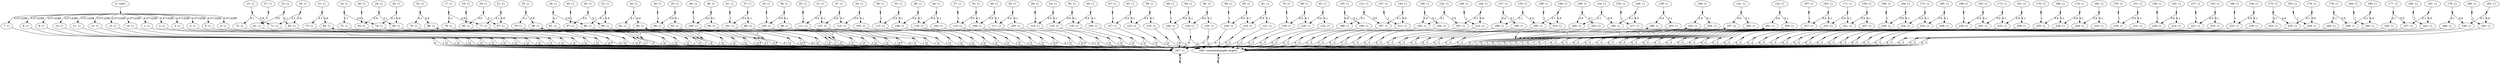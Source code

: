 digraph model {
	0 [ label = "0: {init}" ];
	1 [ label = "1: {}" ];
	2 [ label = "2: {}" ];
	3 [ label = "3: {}" ];
	4 [ label = "4: {}" ];
	5 [ label = "5: {}" ];
	6 [ label = "6: {}" ];
	7 [ label = "7: {}" ];
	8 [ label = "8: {}" ];
	9 [ label = "9: {}" ];
	10 [ label = "10: {}" ];
	11 [ label = "11: {}" ];
	12 [ label = "12: {}" ];
	13 [ label = "13: {}" ];
	14 [ label = "14: {}" ];
	15 [ label = "15: {}" ];
	16 [ label = "16: {}" ];
	17 [ label = "17: {}" ];
	18 [ label = "18: {}" ];
	19 [ label = "19: {}" ];
	20 [ label = "20: {}" ];
	21 [ label = "21: {}" ];
	22 [ label = "22: {}" ];
	23 [ label = "23: {}" ];
	24 [ label = "24: {}" ];
	25 [ label = "25: {}" ];
	26 [ label = "26: {}" ];
	27 [ label = "27: {}" ];
	28 [ label = "28: {}" ];
	29 [ label = "29: {}" ];
	30 [ label = "30: {}" ];
	31 [ label = "31: {}" ];
	32 [ label = "32: {}" ];
	33 [ label = "33: {}" ];
	34 [ label = "34: {}" ];
	35 [ label = "35: {}" ];
	36 [ label = "36: {}" ];
	37 [ label = "37: {}" ];
	38 [ label = "38: {}" ];
	39 [ label = "39: {}" ];
	40 [ label = "40: {}" ];
	41 [ label = "41: {}" ];
	42 [ label = "42: {}" ];
	43 [ label = "43: {}" ];
	44 [ label = "44: {}" ];
	45 [ label = "45: {}" ];
	46 [ label = "46: {}" ];
	47 [ label = "47: {}" ];
	48 [ label = "48: {}" ];
	49 [ label = "49: {}" ];
	50 [ label = "50: {}" ];
	51 [ label = "51: {}" ];
	52 [ label = "52: {}" ];
	53 [ label = "53: {}" ];
	54 [ label = "54: {}" ];
	55 [ label = "55: {}" ];
	56 [ label = "56: {}" ];
	57 [ label = "57: {}" ];
	58 [ label = "58: {}" ];
	59 [ label = "59: {}" ];
	60 [ label = "60: {}" ];
	61 [ label = "61: {}" ];
	62 [ label = "62: {}" ];
	63 [ label = "63: {}" ];
	64 [ label = "64: {}" ];
	65 [ label = "65: {}" ];
	66 [ label = "66: {}" ];
	67 [ label = "67: {}" ];
	68 [ label = "68: {}" ];
	69 [ label = "69: {}" ];
	70 [ label = "70: {}" ];
	71 [ label = "71: {}" ];
	72 [ label = "72: {}" ];
	73 [ label = "73: {}" ];
	74 [ label = "74: {}" ];
	75 [ label = "75: {}" ];
	76 [ label = "76: {}" ];
	77 [ label = "77: {}" ];
	78 [ label = "78: {}" ];
	79 [ label = "79: {}" ];
	80 [ label = "80: {}" ];
	81 [ label = "81: {}" ];
	82 [ label = "82: {}" ];
	83 [ label = "83: {}" ];
	84 [ label = "84: {}" ];
	85 [ label = "85: {}" ];
	86 [ label = "86: {}" ];
	87 [ label = "87: {}" ];
	88 [ label = "88: {}" ];
	89 [ label = "89: {}" ];
	90 [ label = "90: {}" ];
	91 [ label = "91: {}" ];
	92 [ label = "92: {}" ];
	93 [ label = "93: {}" ];
	94 [ label = "94: {}" ];
	95 [ label = "95: {}" ];
	96 [ label = "96: {}" ];
	97 [ label = "97: {}" ];
	98 [ label = "98: {}" ];
	99 [ label = "99: {}" ];
	100 [ label = "100: {}" ];
	101 [ label = "101: {}" ];
	102 [ label = "102: {}" ];
	103 [ label = "103: {}" ];
	104 [ label = "104: {}" ];
	105 [ label = "105: {}" ];
	106 [ label = "106: {}" ];
	107 [ label = "107: {}" ];
	108 [ label = "108: {}" ];
	109 [ label = "109: {}" ];
	110 [ label = "110: {}" ];
	111 [ label = "111: {}" ];
	112 [ label = "112: {}" ];
	113 [ label = "113: {}" ];
	114 [ label = "114: {}" ];
	115 [ label = "115: {}" ];
	116 [ label = "116: {}" ];
	117 [ label = "117: {}" ];
	118 [ label = "118: {}" ];
	119 [ label = "119: {}" ];
	120 [ label = "120: {}" ];
	121 [ label = "121: {}" ];
	122 [ label = "122: {}" ];
	123 [ label = "123: {}" ];
	124 [ label = "124: {}" ];
	125 [ label = "125: {}" ];
	126 [ label = "126: {}" ];
	127 [ label = "127: {}" ];
	128 [ label = "128: {}" ];
	129 [ label = "129: {}" ];
	130 [ label = "130: {}" ];
	131 [ label = "131: {}" ];
	132 [ label = "132: {}" ];
	133 [ label = "133: {}" ];
	134 [ label = "134: {}" ];
	135 [ label = "135: {}" ];
	136 [ label = "136: {}" ];
	137 [ label = "137: {}" ];
	138 [ label = "138: {}" ];
	139 [ label = "139: {}" ];
	140 [ label = "140: {}" ];
	141 [ label = "141: {}" ];
	142 [ label = "142: {}" ];
	143 [ label = "143: {}" ];
	144 [ label = "144: {}" ];
	145 [ label = "145: {}" ];
	146 [ label = "146: {}" ];
	147 [ label = "147: {}" ];
	148 [ label = "148: {}" ];
	149 [ label = "149: {}" ];
	150 [ label = "150: {}" ];
	151 [ label = "151: {}" ];
	152 [ label = "152: {}" ];
	153 [ label = "153: {}" ];
	154 [ label = "154: {}" ];
	155 [ label = "155: {}" ];
	156 [ label = "156: {}" ];
	157 [ label = "157: {}" ];
	158 [ label = "158: {}" ];
	159 [ label = "159: {}" ];
	160 [ label = "160: {}" ];
	161 [ label = "161: {}" ];
	162 [ label = "162: {}" ];
	163 [ label = "163: {}" ];
	164 [ label = "164: {}" ];
	165 [ label = "165: {}" ];
	166 [ label = "166: {}" ];
	167 [ label = "167: {}" ];
	168 [ label = "168: {}" ];
	169 [ label = "169: {}" ];
	170 [ label = "170: {}" ];
	171 [ label = "171: {}" ];
	172 [ label = "172: {}" ];
	173 [ label = "173: {}" ];
	174 [ label = "174: {}" ];
	175 [ label = "175: {}" ];
	176 [ label = "176: {}" ];
	177 [ label = "177: {}" ];
	178 [ label = "178: {}" ];
	179 [ label = "179: {}" ];
	180 [ label = "180: {}" ];
	181 [ label = "181: {}" ];
	182 [ label = "182: {}" ];
	183 [ label = "183: {}" ];
	184 [ label = "184: {}" ];
	185 [ label = "185: {}" ];
	186 [ label = "186: {}" ];
	187 [ label = "187: {}" ];
	188 [ label = "188: {}" ];
	189 [ label = "189: {}" ];
	190 [ label = "190: {}" ];
	191 [ label = "191: {}" ];
	192 [ label = "192: {}" ];
	193 [ label = "193: {}" ];
	194 [ label = "194: {}" ];
	195 [ label = "195: {}" ];
	196 [ label = "196: {}" ];
	197 [ label = "197: {}" ];
	198 [ label = "198: {}" ];
	199 [ label = "199: {}" ];
	200 [ label = "200: {}" ];
	201 [ label = "201: {}" ];
	202 [ label = "202: {}" ];
	203 [ label = "203: {}" ];
	204 [ label = "204: {}" ];
	205 [ label = "205: {}" ];
	206 [ label = "206: {}" ];
	207 [ label = "207: {}" ];
	208 [ label = "208: {}" ];
	209 [ label = "209: {}" ];
	210 [ label = "210: {}" ];
	211 [ label = "211: {}" ];
	212 [ label = "212: {}" ];
	213 [ label = "213: {}" ];
	214 [ label = "214: {}" ];
	215 [ label = "215: {}" ];
	216 [ label = "216: {}" ];
	217 [ label = "217: {}" ];
	218 [ label = "218: {}" ];
	219 [ label = "219: {}" ];
	220 [ label = "220: {}" ];
	221 [ label = "221: {}" ];
	222 [ label = "222: {}" ];
	223 [ label = "223: {}" ];
	224 [ label = "224: {}" ];
	225 [ label = "225: {}" ];
	226 [ label = "226: {}" ];
	227 [ label = "227: {}" ];
	228 [ label = "228: {}" ];
	229 [ label = "229: {}" ];
	230 [ label = "230: {}" ];
	231 [ label = "231: {}" ];
	232 [ label = "232: {}" ];
	233 [ label = "233: {}" ];
	234 [ label = "234: {}" ];
	235 [ label = "235: {}" ];
	236 [ label = "236: {}" ];
	237 [ label = "237: {}" ];
	238 [ label = "238: {}" ];
	239 [ label = "239: {}" ];
	240 [ label = "240: {}" ];
	241 [ label = "241: {}" ];
	242 [ label = "242: {}" ];
	243 [ label = "243: {}" ];
	244 [ label = "244: {}" ];
	245 [ label = "245: {}" ];
	246 [ label = "246: {}" ];
	247 [ label = "247: {}" ];
	248 [ label = "248: {counterexample_target}" ];
	"0c0" [shape = "point"];
	0 -> "0c0";
	"0c0" -> 1 [ label= "0.0714286" ];
	"0c0" -> 2 [ label= "0.0714286" ];
	"0c0" -> 3 [ label= "0.0714286" ];
	"0c0" -> 4 [ label= "0.0714286" ];
	"0c0" -> 5 [ label= "0.0714286" ];
	"0c0" -> 6 [ label= "0.0714286" ];
	"0c0" -> 7 [ label= "0.0714286" ];
	"0c0" -> 8 [ label= "0.0714286" ];
	"0c0" -> 9 [ label= "0.0714286" ];
	"0c0" -> 10 [ label= "0.0714286" ];
	"0c0" -> 11 [ label= "0.0714286" ];
	"0c0" -> 12 [ label= "0.0714286" ];
	"0c0" -> 13 [ label= "0.0714286" ];
	"0c0" -> 14 [ label= "0.0714286" ];
	"1c0" [shape = "point"];
	1 -> "1c0";
	"1c0" -> 247 [ label= "0" ];
	"1c0" -> 248 [ label= "1" ];
	"2c0" [shape = "point"];
	2 -> "2c0";
	"2c0" -> 247 [ label= "0" ];
	"2c0" -> 248 [ label= "1" ];
	"3c0" [shape = "point"];
	3 -> "3c0";
	"3c0" -> 247 [ label= "0" ];
	"3c0" -> 248 [ label= "1" ];
	"4c0" [shape = "point"];
	4 -> "4c0";
	"4c0" -> 247 [ label= "0" ];
	"4c0" -> 248 [ label= "1" ];
	"5c0" [shape = "point"];
	5 -> "5c0";
	"5c0" -> 247 [ label= "0" ];
	"5c0" -> 248 [ label= "1" ];
	"6c0" [shape = "point"];
	6 -> "6c0";
	"6c0" -> 247 [ label= "0" ];
	"6c0" -> 248 [ label= "1" ];
	"7c0" [shape = "point"];
	7 -> "7c0";
	"7c0" -> 247 [ label= "0" ];
	"7c0" -> 248 [ label= "1" ];
	"8c0" [shape = "point"];
	8 -> "8c0";
	"8c0" -> 247 [ label= "0" ];
	"8c0" -> 248 [ label= "1" ];
	"9c0" [shape = "point"];
	9 -> "9c0";
	"9c0" -> 247 [ label= "0" ];
	"9c0" -> 248 [ label= "1" ];
	"10c0" [shape = "point"];
	10 -> "10c0";
	"10c0" -> 247 [ label= "0" ];
	"10c0" -> 248 [ label= "1" ];
	"11c0" [shape = "point"];
	11 -> "11c0";
	"11c0" -> 247 [ label= "0" ];
	"11c0" -> 248 [ label= "1" ];
	"12c0" [shape = "point"];
	12 -> "12c0";
	"12c0" -> 247 [ label= "0" ];
	"12c0" -> 248 [ label= "1" ];
	"13c0" [shape = "point"];
	13 -> "13c0";
	"13c0" -> 247 [ label= "0" ];
	"13c0" -> 248 [ label= "1" ];
	"14c0" [shape = "point"];
	14 -> "14c0";
	"14c0" -> 247 [ label= "0" ];
	"14c0" -> 248 [ label= "1" ];
	"15c0" [shape = "point"];
	15 -> "15c0";
	"15c0" -> 71 [ label= "0.9" ];
	"15c0" -> 72 [ label= "0.1" ];
	"16c0" [shape = "point"];
	16 -> "16c0";
	"16c0" -> 74 [ label= "0.9" ];
	"16c0" -> 75 [ label= "0.1" ];
	"17c0" [shape = "point"];
	17 -> "17c0";
	"17c0" -> 77 [ label= "0.9" ];
	"17c0" -> 78 [ label= "0.1" ];
	"18c0" [shape = "point"];
	18 -> "18c0";
	"18c0" -> 80 [ label= "0.9" ];
	"18c0" -> 81 [ label= "0.1" ];
	"19c0" [shape = "point"];
	19 -> "19c0";
	"19c0" -> 71 [ label= "0.1" ];
	"19c0" -> 83 [ label= "0.9" ];
	"20c0" [shape = "point"];
	20 -> "20c0";
	"20c0" -> 74 [ label= "0.1" ];
	"20c0" -> 85 [ label= "0.9" ];
	"21c0" [shape = "point"];
	21 -> "21c0";
	"21c0" -> 77 [ label= "0.1" ];
	"21c0" -> 87 [ label= "0.9" ];
	"22c0" [shape = "point"];
	22 -> "22c0";
	"22c0" -> 80 [ label= "0.1" ];
	"22c0" -> 89 [ label= "0.9" ];
	"23c0" [shape = "point"];
	23 -> "23c0";
	"23c0" -> 83 [ label= "0.1" ];
	"23c0" -> 91 [ label= "0.9" ];
	"24c0" [shape = "point"];
	24 -> "24c0";
	"24c0" -> 85 [ label= "0.1" ];
	"24c0" -> 93 [ label= "0.9" ];
	"25c0" [shape = "point"];
	25 -> "25c0";
	"25c0" -> 87 [ label= "0.1" ];
	"25c0" -> 95 [ label= "0.9" ];
	"26c0" [shape = "point"];
	26 -> "26c0";
	"26c0" -> 89 [ label= "0.1" ];
	"26c0" -> 97 [ label= "0.9" ];
	"27c0" [shape = "point"];
	27 -> "27c0";
	"27c0" -> 91 [ label= "1" ];
	"28c0" [shape = "point"];
	28 -> "28c0";
	"28c0" -> 93 [ label= "1" ];
	"29c0" [shape = "point"];
	29 -> "29c0";
	"29c0" -> 95 [ label= "1" ];
	"30c0" [shape = "point"];
	30 -> "30c0";
	"30c0" -> 97 [ label= "1" ];
	"31c0" [shape = "point"];
	31 -> "31c0";
	"31c0" -> 73 [ label= "0.1" ];
	"31c0" -> 84 [ label= "0.9" ];
	"32c0" [shape = "point"];
	32 -> "32c0";
	"32c0" -> 76 [ label= "0.1" ];
	"32c0" -> 86 [ label= "0.9" ];
	"33c0" [shape = "point"];
	33 -> "33c0";
	"33c0" -> 79 [ label= "0.1" ];
	"33c0" -> 88 [ label= "0.9" ];
	"34c0" [shape = "point"];
	34 -> "34c0";
	"34c0" -> 82 [ label= "0.1" ];
	"34c0" -> 90 [ label= "0.9" ];
	"35c0" [shape = "point"];
	35 -> "35c0";
	"35c0" -> 92 [ label= "0.1" ];
	"35c0" -> 99 [ label= "0.9" ];
	"36c0" [shape = "point"];
	36 -> "36c0";
	"36c0" -> 94 [ label= "0.1" ];
	"36c0" -> 100 [ label= "0.9" ];
	"37c0" [shape = "point"];
	37 -> "37c0";
	"37c0" -> 96 [ label= "0.1" ];
	"37c0" -> 101 [ label= "0.9" ];
	"38c0" [shape = "point"];
	38 -> "38c0";
	"38c0" -> 98 [ label= "0.1" ];
	"38c0" -> 102 [ label= "0.9" ];
	"39c0" [shape = "point"];
	39 -> "39c0";
	"39c0" -> 99 [ label= "1" ];
	"40c0" [shape = "point"];
	40 -> "40c0";
	"40c0" -> 100 [ label= "1" ];
	"41c0" [shape = "point"];
	41 -> "41c0";
	"41c0" -> 101 [ label= "1" ];
	"42c0" [shape = "point"];
	42 -> "42c0";
	"42c0" -> 102 [ label= "1" ];
	"43c0" [shape = "point"];
	43 -> "43c0";
	"43c0" -> 103 [ label= "0.1" ];
	"43c0" -> 115 [ label= "0.9" ];
	"44c0" [shape = "point"];
	44 -> "44c0";
	"44c0" -> 104 [ label= "0.1" ];
	"44c0" -> 116 [ label= "0.9" ];
	"45c0" [shape = "point"];
	45 -> "45c0";
	"45c0" -> 105 [ label= "0.1" ];
	"45c0" -> 117 [ label= "0.9" ];
	"46c0" [shape = "point"];
	46 -> "46c0";
	"46c0" -> 106 [ label= "0.1" ];
	"46c0" -> 118 [ label= "0.9" ];
	"47c0" [shape = "point"];
	47 -> "47c0";
	"47c0" -> 107 [ label= "0.9" ];
	"47c0" -> 115 [ label= "0.1" ];
	"48c0" [shape = "point"];
	48 -> "48c0";
	"48c0" -> 108 [ label= "0.9" ];
	"48c0" -> 116 [ label= "0.1" ];
	"49c0" [shape = "point"];
	49 -> "49c0";
	"49c0" -> 109 [ label= "0.9" ];
	"49c0" -> 117 [ label= "0.1" ];
	"50c0" [shape = "point"];
	50 -> "50c0";
	"50c0" -> 110 [ label= "0.9" ];
	"50c0" -> 118 [ label= "0.1" ];
	"51c0" [shape = "point"];
	51 -> "51c0";
	"51c0" -> 107 [ label= "0.1" ];
	"51c0" -> 111 [ label= "0.9" ];
	"52c0" [shape = "point"];
	52 -> "52c0";
	"52c0" -> 108 [ label= "0.1" ];
	"52c0" -> 112 [ label= "0.9" ];
	"53c0" [shape = "point"];
	53 -> "53c0";
	"53c0" -> 109 [ label= "0.1" ];
	"53c0" -> 113 [ label= "0.9" ];
	"54c0" [shape = "point"];
	54 -> "54c0";
	"54c0" -> 110 [ label= "0.1" ];
	"54c0" -> 114 [ label= "0.9" ];
	"55c0" [shape = "point"];
	55 -> "55c0";
	"55c0" -> 111 [ label= "1" ];
	"56c0" [shape = "point"];
	56 -> "56c0";
	"56c0" -> 112 [ label= "1" ];
	"57c0" [shape = "point"];
	57 -> "57c0";
	"57c0" -> 113 [ label= "1" ];
	"58c0" [shape = "point"];
	58 -> "58c0";
	"58c0" -> 114 [ label= "1" ];
	"59c0" [shape = "point"];
	59 -> "59c0";
	"59c0" -> 119 [ label= "0.1" ];
	"59c0" -> 123 [ label= "0.9" ];
	"60c0" [shape = "point"];
	60 -> "60c0";
	"60c0" -> 120 [ label= "0.1" ];
	"60c0" -> 124 [ label= "0.9" ];
	"61c0" [shape = "point"];
	61 -> "61c0";
	"61c0" -> 121 [ label= "0.1" ];
	"61c0" -> 125 [ label= "0.9" ];
	"62c0" [shape = "point"];
	62 -> "62c0";
	"62c0" -> 122 [ label= "0.1" ];
	"62c0" -> 126 [ label= "0.9" ];
	"63c0" [shape = "point"];
	63 -> "63c0";
	"63c0" -> 123 [ label= "0.1" ];
	"63c0" -> 127 [ label= "0.9" ];
	"64c0" [shape = "point"];
	64 -> "64c0";
	"64c0" -> 124 [ label= "0.1" ];
	"64c0" -> 128 [ label= "0.9" ];
	"65c0" [shape = "point"];
	65 -> "65c0";
	"65c0" -> 125 [ label= "0.1" ];
	"65c0" -> 129 [ label= "0.9" ];
	"66c0" [shape = "point"];
	66 -> "66c0";
	"66c0" -> 126 [ label= "0.1" ];
	"66c0" -> 130 [ label= "0.9" ];
	"67c0" [shape = "point"];
	67 -> "67c0";
	"67c0" -> 127 [ label= "1" ];
	"68c0" [shape = "point"];
	68 -> "68c0";
	"68c0" -> 128 [ label= "1" ];
	"69c0" [shape = "point"];
	69 -> "69c0";
	"69c0" -> 129 [ label= "1" ];
	"70c0" [shape = "point"];
	70 -> "70c0";
	"70c0" -> 130 [ label= "1" ];
	"71c0" [shape = "point"];
	71 -> "71c0";
	"71c0" -> 247 [ label= "0" ];
	"71c0" -> 248 [ label= "1" ];
	"72c0" [shape = "point"];
	72 -> "72c0";
	"72c0" -> 247 [ label= "0" ];
	"72c0" -> 248 [ label= "1" ];
	"73c0" [shape = "point"];
	73 -> "73c0";
	"73c0" -> 247 [ label= "0" ];
	"73c0" -> 248 [ label= "1" ];
	"74c0" [shape = "point"];
	74 -> "74c0";
	"74c0" -> 247 [ label= "0" ];
	"74c0" -> 248 [ label= "1" ];
	"75c0" [shape = "point"];
	75 -> "75c0";
	"75c0" -> 247 [ label= "0" ];
	"75c0" -> 248 [ label= "1" ];
	"76c0" [shape = "point"];
	76 -> "76c0";
	"76c0" -> 247 [ label= "0" ];
	"76c0" -> 248 [ label= "1" ];
	"77c0" [shape = "point"];
	77 -> "77c0";
	"77c0" -> 247 [ label= "0" ];
	"77c0" -> 248 [ label= "1" ];
	"78c0" [shape = "point"];
	78 -> "78c0";
	"78c0" -> 247 [ label= "0" ];
	"78c0" -> 248 [ label= "1" ];
	"79c0" [shape = "point"];
	79 -> "79c0";
	"79c0" -> 247 [ label= "0.9" ];
	"79c0" -> 248 [ label= "0.1" ];
	"80c0" [shape = "point"];
	80 -> "80c0";
	"80c0" -> 247 [ label= "0" ];
	"80c0" -> 248 [ label= "1" ];
	"81c0" [shape = "point"];
	81 -> "81c0";
	"81c0" -> 247 [ label= "0" ];
	"81c0" -> 248 [ label= "1" ];
	"82c0" [shape = "point"];
	82 -> "82c0";
	"82c0" -> 247 [ label= "0" ];
	"82c0" -> 248 [ label= "1" ];
	"83c0" [shape = "point"];
	83 -> "83c0";
	"83c0" -> 247 [ label= "0.9" ];
	"83c0" -> 248 [ label= "0.1" ];
	"84c0" [shape = "point"];
	84 -> "84c0";
	"84c0" -> 84 [ label= "1" ];
	"85c0" [shape = "point"];
	85 -> "85c0";
	"85c0" -> 247 [ label= "0" ];
	"85c0" -> 248 [ label= "1" ];
	"86c0" [shape = "point"];
	86 -> "86c0";
	"86c0" -> 86 [ label= "1" ];
	"87c0" [shape = "point"];
	87 -> "87c0";
	"87c0" -> 247 [ label= "0.9" ];
	"87c0" -> 248 [ label= "0.1" ];
	"88c0" [shape = "point"];
	88 -> "88c0";
	"88c0" -> 88 [ label= "1" ];
	"89c0" [shape = "point"];
	89 -> "89c0";
	"89c0" -> 247 [ label= "0" ];
	"89c0" -> 248 [ label= "1" ];
	"90c0" [shape = "point"];
	90 -> "90c0";
	"90c0" -> 90 [ label= "1" ];
	"91c0" [shape = "point"];
	91 -> "91c0";
	"91c0" -> 247 [ label= "0.9" ];
	"91c0" -> 248 [ label= "0.1" ];
	"92c0" [shape = "point"];
	92 -> "92c0";
	"92c0" -> 247 [ label= "0" ];
	"92c0" -> 248 [ label= "1" ];
	"93c0" [shape = "point"];
	93 -> "93c0";
	"93c0" -> 247 [ label= "0" ];
	"93c0" -> 248 [ label= "1" ];
	"94c0" [shape = "point"];
	94 -> "94c0";
	"94c0" -> 247 [ label= "0" ];
	"94c0" -> 248 [ label= "1" ];
	"95c0" [shape = "point"];
	95 -> "95c0";
	"95c0" -> 247 [ label= "0" ];
	"95c0" -> 248 [ label= "1" ];
	"96c0" [shape = "point"];
	96 -> "96c0";
	"96c0" -> 247 [ label= "0" ];
	"96c0" -> 248 [ label= "1" ];
	"97c0" [shape = "point"];
	97 -> "97c0";
	"97c0" -> 247 [ label= "0.9" ];
	"97c0" -> 248 [ label= "0.1" ];
	"98c0" [shape = "point"];
	98 -> "98c0";
	"98c0" -> 247 [ label= "0" ];
	"98c0" -> 248 [ label= "1" ];
	"99c0" [shape = "point"];
	99 -> "99c0";
	"99c0" -> 247 [ label= "0" ];
	"99c0" -> 248 [ label= "1" ];
	"100c0" [shape = "point"];
	100 -> "100c0";
	"100c0" -> 247 [ label= "0" ];
	"100c0" -> 248 [ label= "1" ];
	"101c0" [shape = "point"];
	101 -> "101c0";
	"101c0" -> 247 [ label= "0.9" ];
	"101c0" -> 248 [ label= "0.1" ];
	"102c0" [shape = "point"];
	102 -> "102c0";
	"102c0" -> 247 [ label= "0" ];
	"102c0" -> 248 [ label= "1" ];
	"103c0" [shape = "point"];
	103 -> "103c0";
	"103c0" -> 247 [ label= "0" ];
	"103c0" -> 248 [ label= "1" ];
	"104c0" [shape = "point"];
	104 -> "104c0";
	"104c0" -> 247 [ label= "0" ];
	"104c0" -> 248 [ label= "1" ];
	"105c0" [shape = "point"];
	105 -> "105c0";
	"105c0" -> 247 [ label= "0.9" ];
	"105c0" -> 248 [ label= "0.1" ];
	"106c0" [shape = "point"];
	106 -> "106c0";
	"106c0" -> 247 [ label= "0" ];
	"106c0" -> 248 [ label= "1" ];
	"107c0" [shape = "point"];
	107 -> "107c0";
	"107c0" -> 247 [ label= "0" ];
	"107c0" -> 248 [ label= "1" ];
	"108c0" [shape = "point"];
	108 -> "108c0";
	"108c0" -> 247 [ label= "0" ];
	"108c0" -> 248 [ label= "1" ];
	"109c0" [shape = "point"];
	109 -> "109c0";
	"109c0" -> 247 [ label= "0.9" ];
	"109c0" -> 248 [ label= "0.1" ];
	"110c0" [shape = "point"];
	110 -> "110c0";
	"110c0" -> 247 [ label= "0" ];
	"110c0" -> 248 [ label= "1" ];
	"111c0" [shape = "point"];
	111 -> "111c0";
	"111c0" -> 247 [ label= "0" ];
	"111c0" -> 248 [ label= "1" ];
	"112c0" [shape = "point"];
	112 -> "112c0";
	"112c0" -> 247 [ label= "0" ];
	"112c0" -> 248 [ label= "1" ];
	"113c0" [shape = "point"];
	113 -> "113c0";
	"113c0" -> 247 [ label= "0" ];
	"113c0" -> 248 [ label= "1" ];
	"114c0" [shape = "point"];
	114 -> "114c0";
	"114c0" -> 247 [ label= "0" ];
	"114c0" -> 248 [ label= "1" ];
	"115c0" [shape = "point"];
	115 -> "115c0";
	"115c0" -> 247 [ label= "0" ];
	"115c0" -> 248 [ label= "1" ];
	"116c0" [shape = "point"];
	116 -> "116c0";
	"116c0" -> 247 [ label= "0" ];
	"116c0" -> 248 [ label= "1" ];
	"117c0" [shape = "point"];
	117 -> "117c0";
	"117c0" -> 247 [ label= "0" ];
	"117c0" -> 248 [ label= "1" ];
	"118c0" [shape = "point"];
	118 -> "118c0";
	"118c0" -> 247 [ label= "0" ];
	"118c0" -> 248 [ label= "1" ];
	"119c0" [shape = "point"];
	119 -> "119c0";
	"119c0" -> 247 [ label= "0" ];
	"119c0" -> 248 [ label= "1" ];
	"120c0" [shape = "point"];
	120 -> "120c0";
	"120c0" -> 247 [ label= "0" ];
	"120c0" -> 248 [ label= "1" ];
	"121c0" [shape = "point"];
	121 -> "121c0";
	"121c0" -> 247 [ label= "0" ];
	"121c0" -> 248 [ label= "1" ];
	"122c0" [shape = "point"];
	122 -> "122c0";
	"122c0" -> 247 [ label= "0" ];
	"122c0" -> 248 [ label= "1" ];
	"123c0" [shape = "point"];
	123 -> "123c0";
	"123c0" -> 247 [ label= "0" ];
	"123c0" -> 248 [ label= "1" ];
	"124c0" [shape = "point"];
	124 -> "124c0";
	"124c0" -> 247 [ label= "0" ];
	"124c0" -> 248 [ label= "1" ];
	"125c0" [shape = "point"];
	125 -> "125c0";
	"125c0" -> 247 [ label= "0" ];
	"125c0" -> 248 [ label= "1" ];
	"126c0" [shape = "point"];
	126 -> "126c0";
	"126c0" -> 247 [ label= "0" ];
	"126c0" -> 248 [ label= "1" ];
	"127c0" [shape = "point"];
	127 -> "127c0";
	"127c0" -> 247 [ label= "0" ];
	"127c0" -> 248 [ label= "1" ];
	"128c0" [shape = "point"];
	128 -> "128c0";
	"128c0" -> 247 [ label= "0" ];
	"128c0" -> 248 [ label= "1" ];
	"129c0" [shape = "point"];
	129 -> "129c0";
	"129c0" -> 247 [ label= "0" ];
	"129c0" -> 248 [ label= "1" ];
	"130c0" [shape = "point"];
	130 -> "130c0";
	"130c0" -> 247 [ label= "0" ];
	"130c0" -> 248 [ label= "1" ];
	"131c0" [shape = "point"];
	131 -> "131c0";
	"131c0" -> 187 [ label= "0.9" ];
	"131c0" -> 188 [ label= "0.1" ];
	"132c0" [shape = "point"];
	132 -> "132c0";
	"132c0" -> 191 [ label= "0.9" ];
	"132c0" -> 192 [ label= "0.1" ];
	"133c0" [shape = "point"];
	133 -> "133c0";
	"133c0" -> 195 [ label= "0.9" ];
	"133c0" -> 196 [ label= "0.1" ];
	"134c0" [shape = "point"];
	134 -> "134c0";
	"134c0" -> 199 [ label= "0.9" ];
	"134c0" -> 200 [ label= "0.1" ];
	"135c0" [shape = "point"];
	135 -> "135c0";
	"135c0" -> 188 [ label= "0.9" ];
	"135c0" -> 190 [ label= "0.1" ];
	"136c0" [shape = "point"];
	136 -> "136c0";
	"136c0" -> 192 [ label= "0.9" ];
	"136c0" -> 194 [ label= "0.1" ];
	"137c0" [shape = "point"];
	137 -> "137c0";
	"137c0" -> 196 [ label= "0.9" ];
	"137c0" -> 198 [ label= "0.1" ];
	"138c0" [shape = "point"];
	138 -> "138c0";
	"138c0" -> 200 [ label= "0.9" ];
	"138c0" -> 202 [ label= "0.1" ];
	"139c0" [shape = "point"];
	139 -> "139c0";
	"139c0" -> 189 [ label= "0.9" ];
	"139c0" -> 203 [ label= "0.1" ];
	"140c0" [shape = "point"];
	140 -> "140c0";
	"140c0" -> 193 [ label= "0.9" ];
	"140c0" -> 204 [ label= "0.1" ];
	"141c0" [shape = "point"];
	141 -> "141c0";
	"141c0" -> 197 [ label= "0.9" ];
	"141c0" -> 205 [ label= "0.1" ];
	"142c0" [shape = "point"];
	142 -> "142c0";
	"142c0" -> 201 [ label= "0.9" ];
	"142c0" -> 206 [ label= "0.1" ];
	"143c0" [shape = "point"];
	143 -> "143c0";
	"143c0" -> 187 [ label= "0.1" ];
	"143c0" -> 211 [ label= "0.9" ];
	"144c0" [shape = "point"];
	144 -> "144c0";
	"144c0" -> 191 [ label= "0.1" ];
	"144c0" -> 213 [ label= "0.9" ];
	"145c0" [shape = "point"];
	145 -> "145c0";
	"145c0" -> 195 [ label= "0.1" ];
	"145c0" -> 215 [ label= "0.9" ];
	"146c0" [shape = "point"];
	146 -> "146c0";
	"146c0" -> 199 [ label= "0.1" ];
	"146c0" -> 217 [ label= "0.9" ];
	"147c0" [shape = "point"];
	147 -> "147c0";
	"147c0" -> 211 [ label= "1" ];
	"148c0" [shape = "point"];
	148 -> "148c0";
	"148c0" -> 213 [ label= "1" ];
	"149c0" [shape = "point"];
	149 -> "149c0";
	"149c0" -> 215 [ label= "1" ];
	"150c0" [shape = "point"];
	150 -> "150c0";
	"150c0" -> 217 [ label= "1" ];
	"151c0" [shape = "point"];
	151 -> "151c0";
	"151c0" -> 212 [ label= "0.1" ];
	"151c0" -> 219 [ label= "0.9" ];
	"152c0" [shape = "point"];
	152 -> "152c0";
	"152c0" -> 214 [ label= "0.1" ];
	"152c0" -> 220 [ label= "0.9" ];
	"153c0" [shape = "point"];
	153 -> "153c0";
	"153c0" -> 216 [ label= "0.1" ];
	"153c0" -> 221 [ label= "0.9" ];
	"154c0" [shape = "point"];
	154 -> "154c0";
	"154c0" -> 218 [ label= "0.1" ];
	"154c0" -> 222 [ label= "0.9" ];
	"155c0" [shape = "point"];
	155 -> "155c0";
	"155c0" -> 219 [ label= "1" ];
	"156c0" [shape = "point"];
	156 -> "156c0";
	"156c0" -> 220 [ label= "1" ];
	"157c0" [shape = "point"];
	157 -> "157c0";
	"157c0" -> 221 [ label= "1" ];
	"158c0" [shape = "point"];
	158 -> "158c0";
	"158c0" -> 222 [ label= "1" ];
	"159c0" [shape = "point"];
	159 -> "159c0";
	"159c0" -> 207 [ label= "0.1" ];
	"159c0" -> 231 [ label= "0.9" ];
	"160c0" [shape = "point"];
	160 -> "160c0";
	"160c0" -> 208 [ label= "0.1" ];
	"160c0" -> 232 [ label= "0.9" ];
	"161c0" [shape = "point"];
	161 -> "161c0";
	"161c0" -> 209 [ label= "0.1" ];
	"161c0" -> 233 [ label= "0.9" ];
	"162c0" [shape = "point"];
	162 -> "162c0";
	"162c0" -> 210 [ label= "0.1" ];
	"162c0" -> 234 [ label= "0.9" ];
	"163c0" [shape = "point"];
	163 -> "163c0";
	"163c0" -> 223 [ label= "0.1" ];
	"163c0" -> 227 [ label= "0.9" ];
	"164c0" [shape = "point"];
	164 -> "164c0";
	"164c0" -> 224 [ label= "0.1" ];
	"164c0" -> 228 [ label= "0.9" ];
	"165c0" [shape = "point"];
	165 -> "165c0";
	"165c0" -> 225 [ label= "0.1" ];
	"165c0" -> 229 [ label= "0.9" ];
	"166c0" [shape = "point"];
	166 -> "166c0";
	"166c0" -> 226 [ label= "0.1" ];
	"166c0" -> 230 [ label= "0.9" ];
	"167c0" [shape = "point"];
	167 -> "167c0";
	"167c0" -> 227 [ label= "1" ];
	"168c0" [shape = "point"];
	168 -> "168c0";
	"168c0" -> 228 [ label= "1" ];
	"169c0" [shape = "point"];
	169 -> "169c0";
	"169c0" -> 229 [ label= "1" ];
	"170c0" [shape = "point"];
	170 -> "170c0";
	"170c0" -> 230 [ label= "1" ];
	"171c0" [shape = "point"];
	171 -> "171c0";
	"171c0" -> 223 [ label= "0.9" ];
	"171c0" -> 231 [ label= "0.1" ];
	"172c0" [shape = "point"];
	172 -> "172c0";
	"172c0" -> 224 [ label= "0.9" ];
	"172c0" -> 232 [ label= "0.1" ];
	"173c0" [shape = "point"];
	173 -> "173c0";
	"173c0" -> 225 [ label= "0.9" ];
	"173c0" -> 233 [ label= "0.1" ];
	"174c0" [shape = "point"];
	174 -> "174c0";
	"174c0" -> 226 [ label= "0.9" ];
	"174c0" -> 234 [ label= "0.1" ];
	"175c0" [shape = "point"];
	175 -> "175c0";
	"175c0" -> 235 [ label= "0.9" ];
	"175c0" -> 243 [ label= "0.1" ];
	"176c0" [shape = "point"];
	176 -> "176c0";
	"176c0" -> 236 [ label= "0.9" ];
	"176c0" -> 244 [ label= "0.1" ];
	"177c0" [shape = "point"];
	177 -> "177c0";
	"177c0" -> 237 [ label= "0.9" ];
	"177c0" -> 245 [ label= "0.1" ];
	"178c0" [shape = "point"];
	178 -> "178c0";
	"178c0" -> 238 [ label= "0.9" ];
	"178c0" -> 246 [ label= "0.1" ];
	"179c0" [shape = "point"];
	179 -> "179c0";
	"179c0" -> 235 [ label= "0.1" ];
	"179c0" -> 239 [ label= "0.9" ];
	"180c0" [shape = "point"];
	180 -> "180c0";
	"180c0" -> 236 [ label= "0.1" ];
	"180c0" -> 240 [ label= "0.9" ];
	"181c0" [shape = "point"];
	181 -> "181c0";
	"181c0" -> 237 [ label= "0.1" ];
	"181c0" -> 241 [ label= "0.9" ];
	"182c0" [shape = "point"];
	182 -> "182c0";
	"182c0" -> 238 [ label= "0.1" ];
	"182c0" -> 242 [ label= "0.9" ];
	"183c0" [shape = "point"];
	183 -> "183c0";
	"183c0" -> 239 [ label= "1" ];
	"184c0" [shape = "point"];
	184 -> "184c0";
	"184c0" -> 240 [ label= "1" ];
	"185c0" [shape = "point"];
	185 -> "185c0";
	"185c0" -> 241 [ label= "1" ];
	"186c0" [shape = "point"];
	186 -> "186c0";
	"186c0" -> 242 [ label= "1" ];
	"187c0" [shape = "point"];
	187 -> "187c0";
	"187c0" -> 247 [ label= "0" ];
	"187c0" -> 248 [ label= "1" ];
	"188c0" [shape = "point"];
	188 -> "188c0";
	"188c0" -> 247 [ label= "0" ];
	"188c0" -> 248 [ label= "1" ];
	"189c0" [shape = "point"];
	189 -> "189c0";
	"189c0" -> 189 [ label= "1" ];
	"190c0" [shape = "point"];
	190 -> "190c0";
	"190c0" -> 247 [ label= "0" ];
	"190c0" -> 248 [ label= "1" ];
	"191c0" [shape = "point"];
	191 -> "191c0";
	"191c0" -> 247 [ label= "0" ];
	"191c0" -> 248 [ label= "1" ];
	"192c0" [shape = "point"];
	192 -> "192c0";
	"192c0" -> 247 [ label= "0" ];
	"192c0" -> 248 [ label= "1" ];
	"193c0" [shape = "point"];
	193 -> "193c0";
	"193c0" -> 193 [ label= "1" ];
	"194c0" [shape = "point"];
	194 -> "194c0";
	"194c0" -> 247 [ label= "0" ];
	"194c0" -> 248 [ label= "1" ];
	"195c0" [shape = "point"];
	195 -> "195c0";
	"195c0" -> 247 [ label= "0" ];
	"195c0" -> 248 [ label= "1" ];
	"196c0" [shape = "point"];
	196 -> "196c0";
	"196c0" -> 247 [ label= "0" ];
	"196c0" -> 248 [ label= "1" ];
	"197c0" [shape = "point"];
	197 -> "197c0";
	"197c0" -> 197 [ label= "1" ];
	"198c0" [shape = "point"];
	198 -> "198c0";
	"198c0" -> 247 [ label= "0" ];
	"198c0" -> 248 [ label= "1" ];
	"199c0" [shape = "point"];
	199 -> "199c0";
	"199c0" -> 247 [ label= "0" ];
	"199c0" -> 248 [ label= "1" ];
	"200c0" [shape = "point"];
	200 -> "200c0";
	"200c0" -> 247 [ label= "0" ];
	"200c0" -> 248 [ label= "1" ];
	"201c0" [shape = "point"];
	201 -> "201c0";
	"201c0" -> 201 [ label= "1" ];
	"202c0" [shape = "point"];
	202 -> "202c0";
	"202c0" -> 247 [ label= "0" ];
	"202c0" -> 248 [ label= "1" ];
	"203c0" [shape = "point"];
	203 -> "203c0";
	"203c0" -> 247 [ label= "0" ];
	"203c0" -> 248 [ label= "1" ];
	"204c0" [shape = "point"];
	204 -> "204c0";
	"204c0" -> 247 [ label= "0" ];
	"204c0" -> 248 [ label= "1" ];
	"205c0" [shape = "point"];
	205 -> "205c0";
	"205c0" -> 247 [ label= "0" ];
	"205c0" -> 248 [ label= "1" ];
	"206c0" [shape = "point"];
	206 -> "206c0";
	"206c0" -> 247 [ label= "0" ];
	"206c0" -> 248 [ label= "1" ];
	"207c0" [shape = "point"];
	207 -> "207c0";
	"207c0" -> 247 [ label= "0" ];
	"207c0" -> 248 [ label= "1" ];
	"208c0" [shape = "point"];
	208 -> "208c0";
	"208c0" -> 247 [ label= "0" ];
	"208c0" -> 248 [ label= "1" ];
	"209c0" [shape = "point"];
	209 -> "209c0";
	"209c0" -> 247 [ label= "0" ];
	"209c0" -> 248 [ label= "1" ];
	"210c0" [shape = "point"];
	210 -> "210c0";
	"210c0" -> 247 [ label= "0" ];
	"210c0" -> 248 [ label= "1" ];
	"211c0" [shape = "point"];
	211 -> "211c0";
	"211c0" -> 247 [ label= "0" ];
	"211c0" -> 248 [ label= "1" ];
	"212c0" [shape = "point"];
	212 -> "212c0";
	"212c0" -> 247 [ label= "0" ];
	"212c0" -> 248 [ label= "1" ];
	"213c0" [shape = "point"];
	213 -> "213c0";
	"213c0" -> 247 [ label= "0" ];
	"213c0" -> 248 [ label= "1" ];
	"214c0" [shape = "point"];
	214 -> "214c0";
	"214c0" -> 247 [ label= "0" ];
	"214c0" -> 248 [ label= "1" ];
	"215c0" [shape = "point"];
	215 -> "215c0";
	"215c0" -> 247 [ label= "0" ];
	"215c0" -> 248 [ label= "1" ];
	"216c0" [shape = "point"];
	216 -> "216c0";
	"216c0" -> 247 [ label= "0" ];
	"216c0" -> 248 [ label= "1" ];
	"217c0" [shape = "point"];
	217 -> "217c0";
	"217c0" -> 247 [ label= "0" ];
	"217c0" -> 248 [ label= "1" ];
	"218c0" [shape = "point"];
	218 -> "218c0";
	"218c0" -> 247 [ label= "0" ];
	"218c0" -> 248 [ label= "1" ];
	"219c0" [shape = "point"];
	219 -> "219c0";
	"219c0" -> 247 [ label= "0" ];
	"219c0" -> 248 [ label= "1" ];
	"220c0" [shape = "point"];
	220 -> "220c0";
	"220c0" -> 247 [ label= "0" ];
	"220c0" -> 248 [ label= "1" ];
	"221c0" [shape = "point"];
	221 -> "221c0";
	"221c0" -> 247 [ label= "0" ];
	"221c0" -> 248 [ label= "1" ];
	"222c0" [shape = "point"];
	222 -> "222c0";
	"222c0" -> 247 [ label= "0" ];
	"222c0" -> 248 [ label= "1" ];
	"223c0" [shape = "point"];
	223 -> "223c0";
	"223c0" -> 247 [ label= "0" ];
	"223c0" -> 248 [ label= "1" ];
	"224c0" [shape = "point"];
	224 -> "224c0";
	"224c0" -> 247 [ label= "0" ];
	"224c0" -> 248 [ label= "1" ];
	"225c0" [shape = "point"];
	225 -> "225c0";
	"225c0" -> 247 [ label= "0" ];
	"225c0" -> 248 [ label= "1" ];
	"226c0" [shape = "point"];
	226 -> "226c0";
	"226c0" -> 247 [ label= "0" ];
	"226c0" -> 248 [ label= "1" ];
	"227c0" [shape = "point"];
	227 -> "227c0";
	"227c0" -> 247 [ label= "0" ];
	"227c0" -> 248 [ label= "1" ];
	"228c0" [shape = "point"];
	228 -> "228c0";
	"228c0" -> 247 [ label= "0" ];
	"228c0" -> 248 [ label= "1" ];
	"229c0" [shape = "point"];
	229 -> "229c0";
	"229c0" -> 247 [ label= "0" ];
	"229c0" -> 248 [ label= "1" ];
	"230c0" [shape = "point"];
	230 -> "230c0";
	"230c0" -> 247 [ label= "0" ];
	"230c0" -> 248 [ label= "1" ];
	"231c0" [shape = "point"];
	231 -> "231c0";
	"231c0" -> 247 [ label= "0" ];
	"231c0" -> 248 [ label= "1" ];
	"232c0" [shape = "point"];
	232 -> "232c0";
	"232c0" -> 247 [ label= "0" ];
	"232c0" -> 248 [ label= "1" ];
	"233c0" [shape = "point"];
	233 -> "233c0";
	"233c0" -> 247 [ label= "0" ];
	"233c0" -> 248 [ label= "1" ];
	"234c0" [shape = "point"];
	234 -> "234c0";
	"234c0" -> 247 [ label= "0" ];
	"234c0" -> 248 [ label= "1" ];
	"235c0" [shape = "point"];
	235 -> "235c0";
	"235c0" -> 247 [ label= "0" ];
	"235c0" -> 248 [ label= "1" ];
	"236c0" [shape = "point"];
	236 -> "236c0";
	"236c0" -> 247 [ label= "0" ];
	"236c0" -> 248 [ label= "1" ];
	"237c0" [shape = "point"];
	237 -> "237c0";
	"237c0" -> 247 [ label= "0" ];
	"237c0" -> 248 [ label= "1" ];
	"238c0" [shape = "point"];
	238 -> "238c0";
	"238c0" -> 247 [ label= "0" ];
	"238c0" -> 248 [ label= "1" ];
	"239c0" [shape = "point"];
	239 -> "239c0";
	"239c0" -> 247 [ label= "0" ];
	"239c0" -> 248 [ label= "1" ];
	"240c0" [shape = "point"];
	240 -> "240c0";
	"240c0" -> 247 [ label= "0" ];
	"240c0" -> 248 [ label= "1" ];
	"241c0" [shape = "point"];
	241 -> "241c0";
	"241c0" -> 247 [ label= "0" ];
	"241c0" -> 248 [ label= "1" ];
	"242c0" [shape = "point"];
	242 -> "242c0";
	"242c0" -> 247 [ label= "0" ];
	"242c0" -> 248 [ label= "1" ];
	"243c0" [shape = "point"];
	243 -> "243c0";
	"243c0" -> 247 [ label= "0" ];
	"243c0" -> 248 [ label= "1" ];
	"244c0" [shape = "point"];
	244 -> "244c0";
	"244c0" -> 247 [ label= "0" ];
	"244c0" -> 248 [ label= "1" ];
	"245c0" [shape = "point"];
	245 -> "245c0";
	"245c0" -> 247 [ label= "0" ];
	"245c0" -> 248 [ label= "1" ];
	"246c0" [shape = "point"];
	246 -> "246c0";
	"246c0" -> 247 [ label= "0" ];
	"246c0" -> 248 [ label= "1" ];
	"247c0" [shape = "point"];
	247 -> "247c0";
	"247c0" -> 247 [ label= "1" ];
	"248c0" [shape = "point"];
	248 -> "248c0";
	"248c0" -> 248 [ label= "1" ];
}
